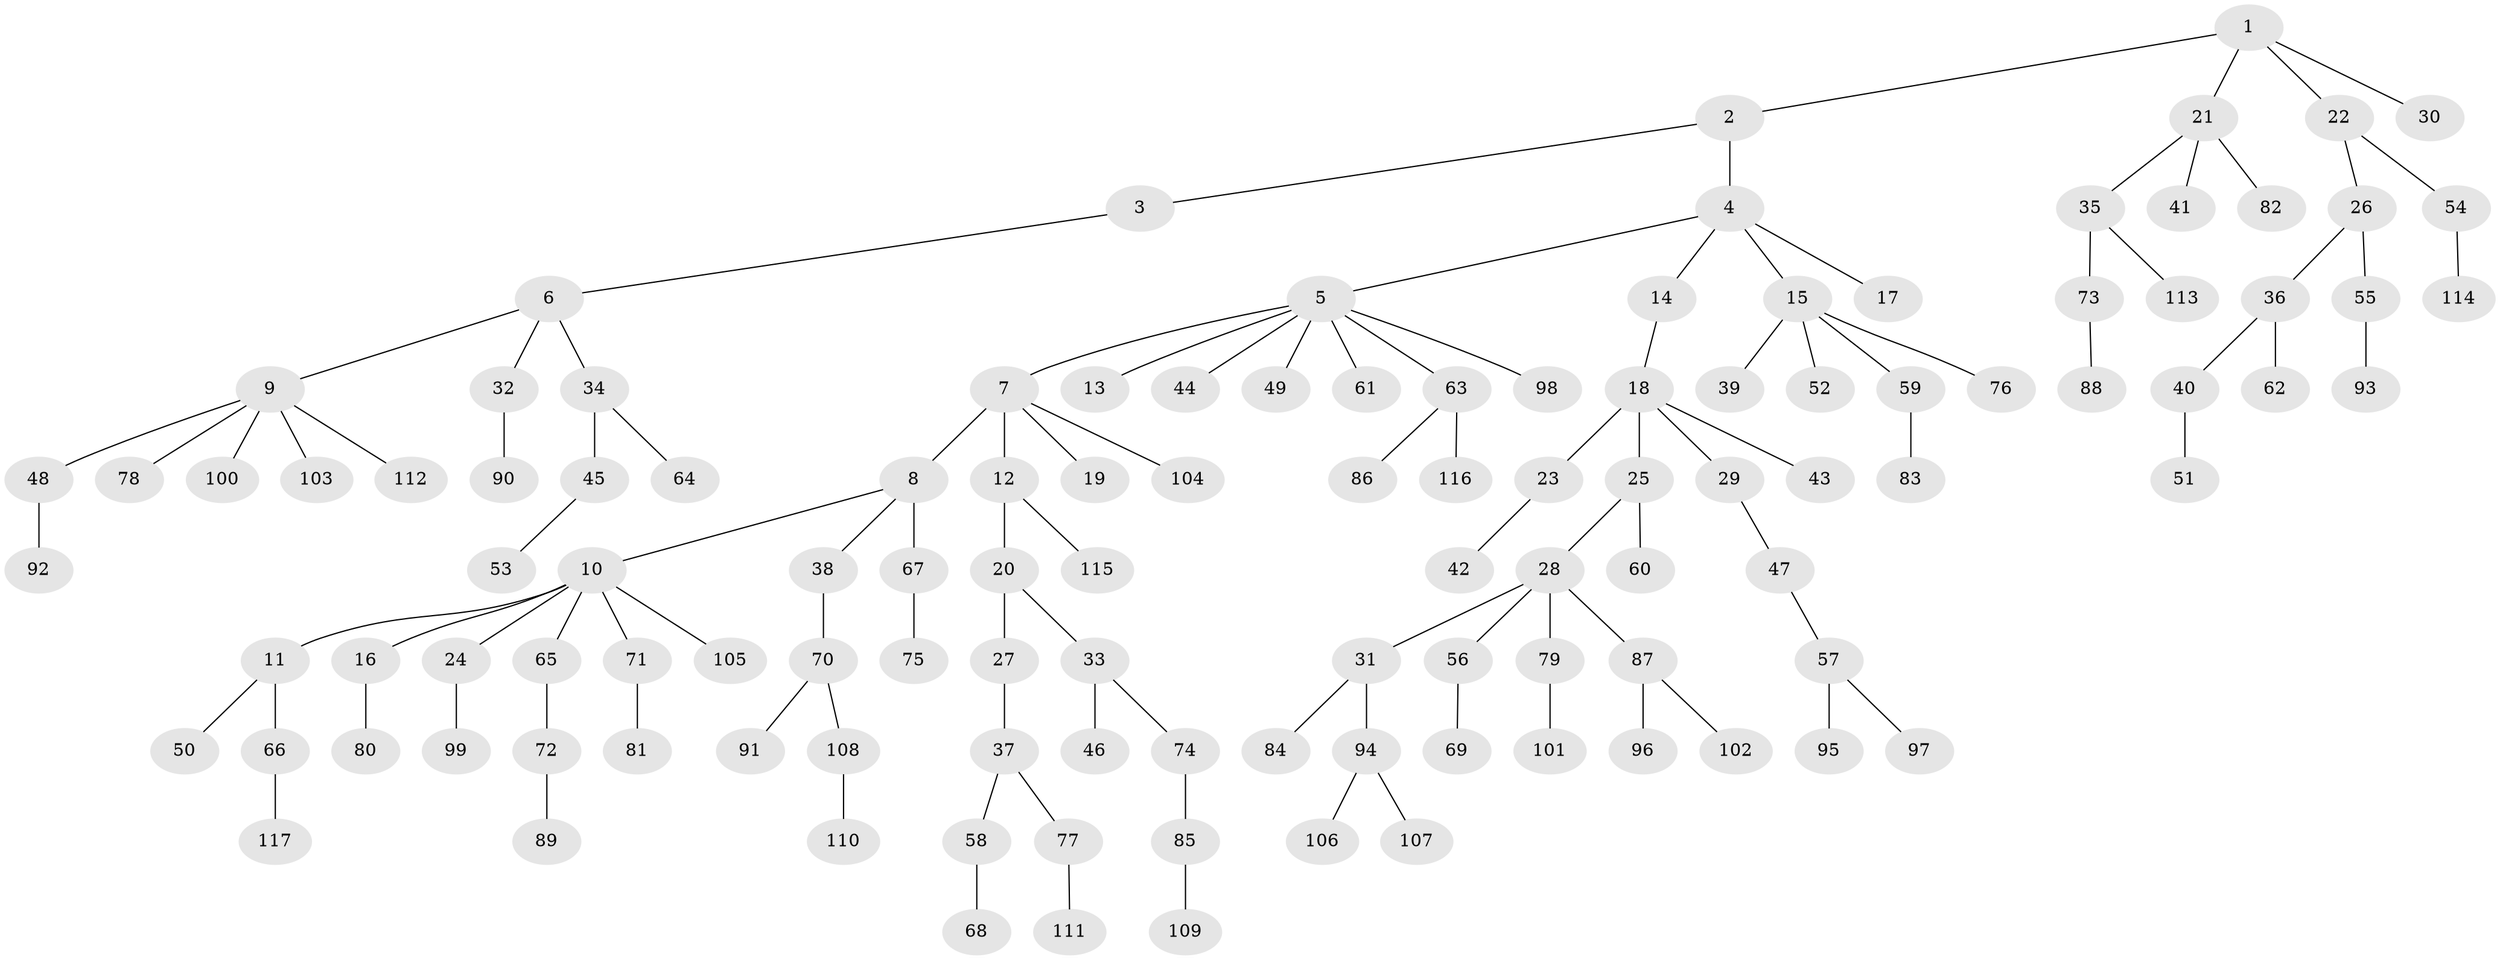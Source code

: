 // coarse degree distribution, {3: 0.12195121951219512, 2: 0.2804878048780488, 4: 0.07317073170731707, 1: 0.47560975609756095, 7: 0.012195121951219513, 5: 0.024390243902439025, 6: 0.012195121951219513}
// Generated by graph-tools (version 1.1) at 2025/37/03/04/25 23:37:29]
// undirected, 117 vertices, 116 edges
graph export_dot {
  node [color=gray90,style=filled];
  1;
  2;
  3;
  4;
  5;
  6;
  7;
  8;
  9;
  10;
  11;
  12;
  13;
  14;
  15;
  16;
  17;
  18;
  19;
  20;
  21;
  22;
  23;
  24;
  25;
  26;
  27;
  28;
  29;
  30;
  31;
  32;
  33;
  34;
  35;
  36;
  37;
  38;
  39;
  40;
  41;
  42;
  43;
  44;
  45;
  46;
  47;
  48;
  49;
  50;
  51;
  52;
  53;
  54;
  55;
  56;
  57;
  58;
  59;
  60;
  61;
  62;
  63;
  64;
  65;
  66;
  67;
  68;
  69;
  70;
  71;
  72;
  73;
  74;
  75;
  76;
  77;
  78;
  79;
  80;
  81;
  82;
  83;
  84;
  85;
  86;
  87;
  88;
  89;
  90;
  91;
  92;
  93;
  94;
  95;
  96;
  97;
  98;
  99;
  100;
  101;
  102;
  103;
  104;
  105;
  106;
  107;
  108;
  109;
  110;
  111;
  112;
  113;
  114;
  115;
  116;
  117;
  1 -- 2;
  1 -- 21;
  1 -- 22;
  1 -- 30;
  2 -- 3;
  2 -- 4;
  3 -- 6;
  4 -- 5;
  4 -- 14;
  4 -- 15;
  4 -- 17;
  5 -- 7;
  5 -- 13;
  5 -- 44;
  5 -- 49;
  5 -- 61;
  5 -- 63;
  5 -- 98;
  6 -- 9;
  6 -- 32;
  6 -- 34;
  7 -- 8;
  7 -- 12;
  7 -- 19;
  7 -- 104;
  8 -- 10;
  8 -- 38;
  8 -- 67;
  9 -- 48;
  9 -- 78;
  9 -- 100;
  9 -- 103;
  9 -- 112;
  10 -- 11;
  10 -- 16;
  10 -- 24;
  10 -- 65;
  10 -- 71;
  10 -- 105;
  11 -- 50;
  11 -- 66;
  12 -- 20;
  12 -- 115;
  14 -- 18;
  15 -- 39;
  15 -- 52;
  15 -- 59;
  15 -- 76;
  16 -- 80;
  18 -- 23;
  18 -- 25;
  18 -- 29;
  18 -- 43;
  20 -- 27;
  20 -- 33;
  21 -- 35;
  21 -- 41;
  21 -- 82;
  22 -- 26;
  22 -- 54;
  23 -- 42;
  24 -- 99;
  25 -- 28;
  25 -- 60;
  26 -- 36;
  26 -- 55;
  27 -- 37;
  28 -- 31;
  28 -- 56;
  28 -- 79;
  28 -- 87;
  29 -- 47;
  31 -- 84;
  31 -- 94;
  32 -- 90;
  33 -- 46;
  33 -- 74;
  34 -- 45;
  34 -- 64;
  35 -- 73;
  35 -- 113;
  36 -- 40;
  36 -- 62;
  37 -- 58;
  37 -- 77;
  38 -- 70;
  40 -- 51;
  45 -- 53;
  47 -- 57;
  48 -- 92;
  54 -- 114;
  55 -- 93;
  56 -- 69;
  57 -- 95;
  57 -- 97;
  58 -- 68;
  59 -- 83;
  63 -- 86;
  63 -- 116;
  65 -- 72;
  66 -- 117;
  67 -- 75;
  70 -- 91;
  70 -- 108;
  71 -- 81;
  72 -- 89;
  73 -- 88;
  74 -- 85;
  77 -- 111;
  79 -- 101;
  85 -- 109;
  87 -- 96;
  87 -- 102;
  94 -- 106;
  94 -- 107;
  108 -- 110;
}
